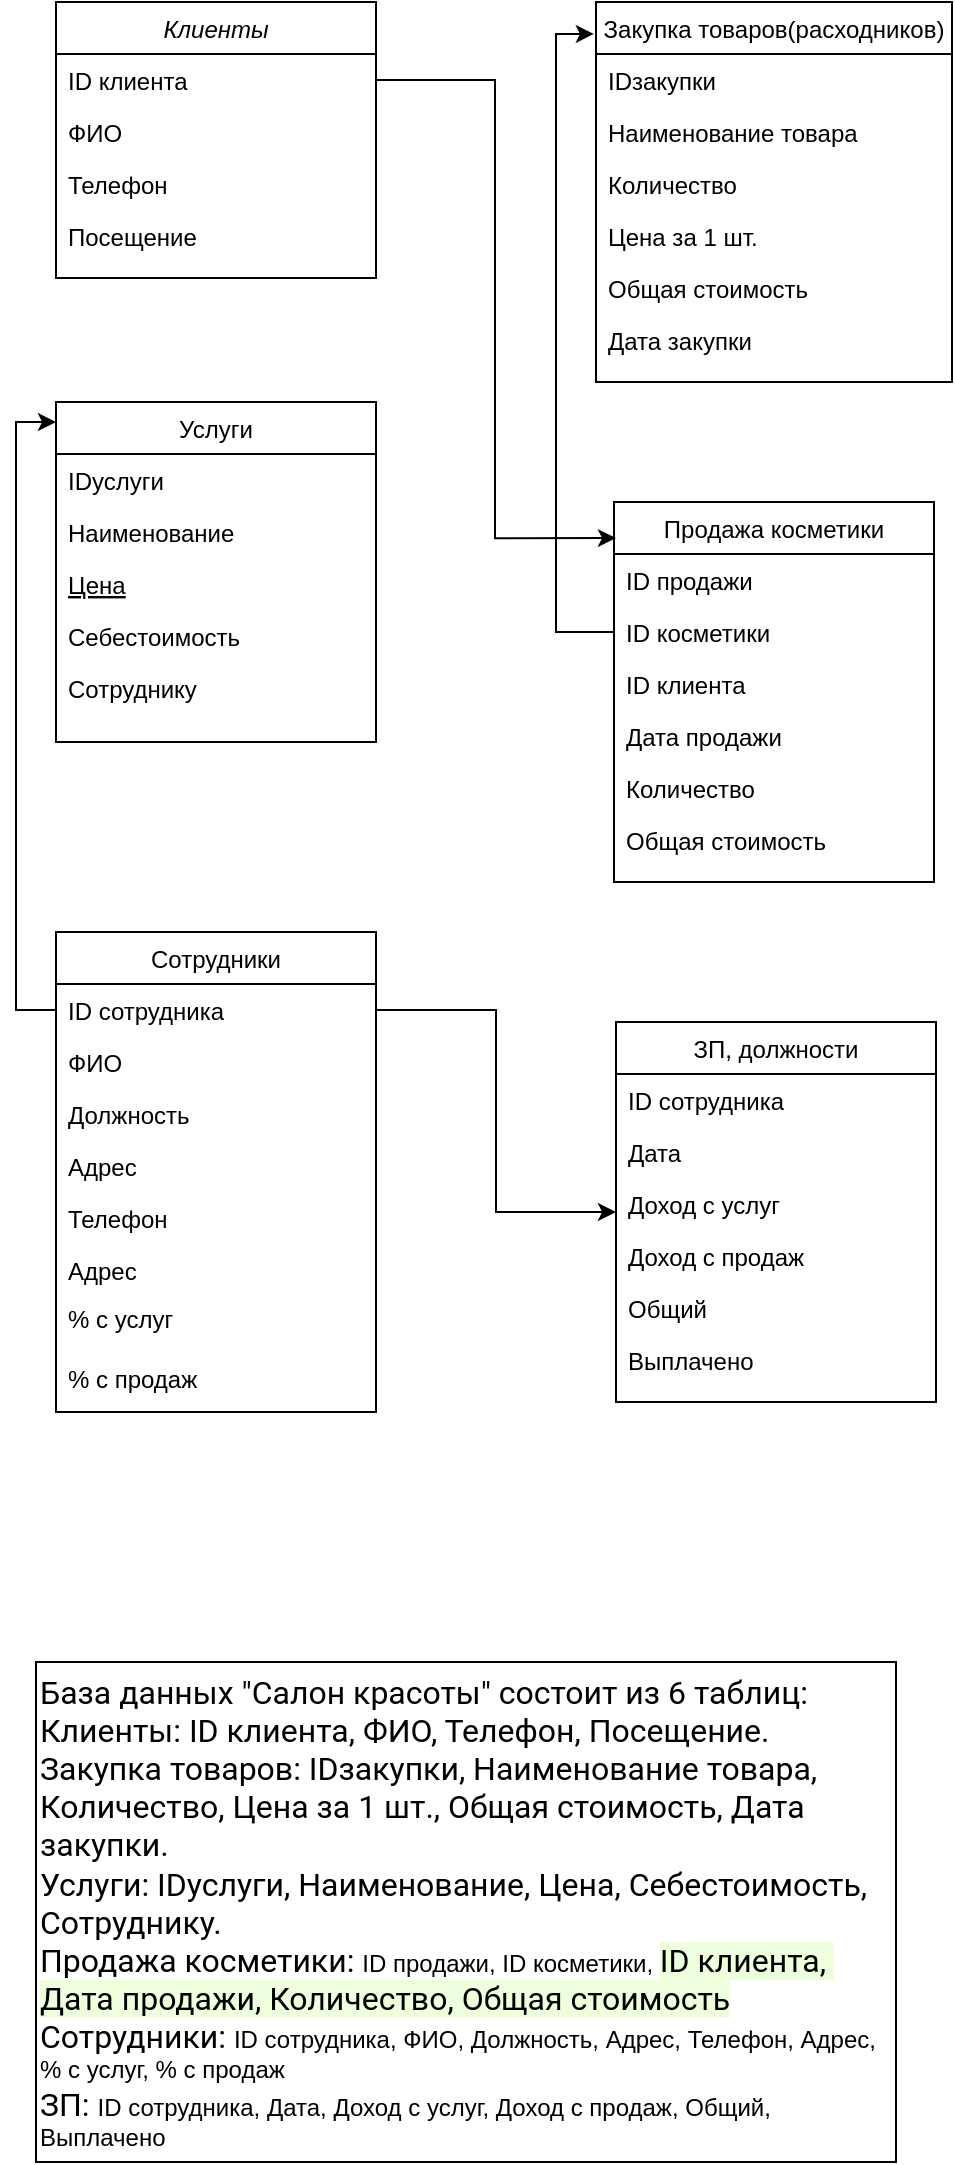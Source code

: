 <mxfile version="24.8.3">
  <diagram id="C5RBs43oDa-KdzZeNtuy" name="Page-1">
    <mxGraphModel dx="1878" dy="825" grid="1" gridSize="10" guides="1" tooltips="1" connect="1" arrows="1" fold="1" page="1" pageScale="1" pageWidth="827" pageHeight="1169" math="0" shadow="0">
      <root>
        <mxCell id="WIyWlLk6GJQsqaUBKTNV-0" />
        <mxCell id="WIyWlLk6GJQsqaUBKTNV-1" parent="WIyWlLk6GJQsqaUBKTNV-0" />
        <mxCell id="zkfFHV4jXpPFQw0GAbJ--0" value="Клиенты" style="swimlane;fontStyle=2;align=center;verticalAlign=top;childLayout=stackLayout;horizontal=1;startSize=26;horizontalStack=0;resizeParent=1;resizeLast=0;collapsible=1;marginBottom=0;rounded=0;shadow=0;strokeWidth=1;" parent="WIyWlLk6GJQsqaUBKTNV-1" vertex="1">
          <mxGeometry x="220" y="120" width="160" height="138" as="geometry">
            <mxRectangle x="230" y="140" width="160" height="26" as="alternateBounds" />
          </mxGeometry>
        </mxCell>
        <mxCell id="zkfFHV4jXpPFQw0GAbJ--1" value="ID клиента" style="text;align=left;verticalAlign=top;spacingLeft=4;spacingRight=4;overflow=hidden;rotatable=0;points=[[0,0.5],[1,0.5]];portConstraint=eastwest;" parent="zkfFHV4jXpPFQw0GAbJ--0" vertex="1">
          <mxGeometry y="26" width="160" height="26" as="geometry" />
        </mxCell>
        <mxCell id="zkfFHV4jXpPFQw0GAbJ--2" value="ФИО" style="text;align=left;verticalAlign=top;spacingLeft=4;spacingRight=4;overflow=hidden;rotatable=0;points=[[0,0.5],[1,0.5]];portConstraint=eastwest;rounded=0;shadow=0;html=0;" parent="zkfFHV4jXpPFQw0GAbJ--0" vertex="1">
          <mxGeometry y="52" width="160" height="26" as="geometry" />
        </mxCell>
        <mxCell id="zkfFHV4jXpPFQw0GAbJ--3" value="Телефон" style="text;align=left;verticalAlign=top;spacingLeft=4;spacingRight=4;overflow=hidden;rotatable=0;points=[[0,0.5],[1,0.5]];portConstraint=eastwest;rounded=0;shadow=0;html=0;" parent="zkfFHV4jXpPFQw0GAbJ--0" vertex="1">
          <mxGeometry y="78" width="160" height="26" as="geometry" />
        </mxCell>
        <mxCell id="zkfFHV4jXpPFQw0GAbJ--5" value="Посещение" style="text;align=left;verticalAlign=top;spacingLeft=4;spacingRight=4;overflow=hidden;rotatable=0;points=[[0,0.5],[1,0.5]];portConstraint=eastwest;" parent="zkfFHV4jXpPFQw0GAbJ--0" vertex="1">
          <mxGeometry y="104" width="160" height="26" as="geometry" />
        </mxCell>
        <mxCell id="zkfFHV4jXpPFQw0GAbJ--6" value="Услуги" style="swimlane;fontStyle=0;align=center;verticalAlign=top;childLayout=stackLayout;horizontal=1;startSize=26;horizontalStack=0;resizeParent=1;resizeLast=0;collapsible=1;marginBottom=0;rounded=0;shadow=0;strokeWidth=1;" parent="WIyWlLk6GJQsqaUBKTNV-1" vertex="1">
          <mxGeometry x="220" y="320" width="160" height="170" as="geometry">
            <mxRectangle x="130" y="380" width="160" height="26" as="alternateBounds" />
          </mxGeometry>
        </mxCell>
        <mxCell id="zkfFHV4jXpPFQw0GAbJ--7" value=" IDуслуги " style="text;align=left;verticalAlign=top;spacingLeft=4;spacingRight=4;overflow=hidden;rotatable=0;points=[[0,0.5],[1,0.5]];portConstraint=eastwest;" parent="zkfFHV4jXpPFQw0GAbJ--6" vertex="1">
          <mxGeometry y="26" width="160" height="26" as="geometry" />
        </mxCell>
        <mxCell id="zkfFHV4jXpPFQw0GAbJ--8" value="Наименование" style="text;align=left;verticalAlign=top;spacingLeft=4;spacingRight=4;overflow=hidden;rotatable=0;points=[[0,0.5],[1,0.5]];portConstraint=eastwest;rounded=0;shadow=0;html=0;" parent="zkfFHV4jXpPFQw0GAbJ--6" vertex="1">
          <mxGeometry y="52" width="160" height="26" as="geometry" />
        </mxCell>
        <mxCell id="zkfFHV4jXpPFQw0GAbJ--10" value="Цена" style="text;align=left;verticalAlign=top;spacingLeft=4;spacingRight=4;overflow=hidden;rotatable=0;points=[[0,0.5],[1,0.5]];portConstraint=eastwest;fontStyle=4" parent="zkfFHV4jXpPFQw0GAbJ--6" vertex="1">
          <mxGeometry y="78" width="160" height="26" as="geometry" />
        </mxCell>
        <mxCell id="zkfFHV4jXpPFQw0GAbJ--11" value="Себестоимость" style="text;align=left;verticalAlign=top;spacingLeft=4;spacingRight=4;overflow=hidden;rotatable=0;points=[[0,0.5],[1,0.5]];portConstraint=eastwest;" parent="zkfFHV4jXpPFQw0GAbJ--6" vertex="1">
          <mxGeometry y="104" width="160" height="26" as="geometry" />
        </mxCell>
        <mxCell id="5K9s2mshhKv9uDyHxRVa-4" value="Сотруднику" style="text;align=left;verticalAlign=top;spacingLeft=4;spacingRight=4;overflow=hidden;rotatable=0;points=[[0,0.5],[1,0.5]];portConstraint=eastwest;" vertex="1" parent="zkfFHV4jXpPFQw0GAbJ--6">
          <mxGeometry y="130" width="160" height="26" as="geometry" />
        </mxCell>
        <mxCell id="zkfFHV4jXpPFQw0GAbJ--13" value="Продажа косметики" style="swimlane;fontStyle=0;align=center;verticalAlign=top;childLayout=stackLayout;horizontal=1;startSize=26;horizontalStack=0;resizeParent=1;resizeLast=0;collapsible=1;marginBottom=0;rounded=0;shadow=0;strokeWidth=1;" parent="WIyWlLk6GJQsqaUBKTNV-1" vertex="1">
          <mxGeometry x="499" y="370" width="160" height="190" as="geometry">
            <mxRectangle x="340" y="380" width="170" height="26" as="alternateBounds" />
          </mxGeometry>
        </mxCell>
        <mxCell id="zkfFHV4jXpPFQw0GAbJ--14" value="ID продажи" style="text;align=left;verticalAlign=top;spacingLeft=4;spacingRight=4;overflow=hidden;rotatable=0;points=[[0,0.5],[1,0.5]];portConstraint=eastwest;" parent="zkfFHV4jXpPFQw0GAbJ--13" vertex="1">
          <mxGeometry y="26" width="160" height="26" as="geometry" />
        </mxCell>
        <mxCell id="5K9s2mshhKv9uDyHxRVa-5" value="ID косметики&#xa;" style="text;align=left;verticalAlign=top;spacingLeft=4;spacingRight=4;overflow=hidden;rotatable=0;points=[[0,0.5],[1,0.5]];portConstraint=eastwest;" vertex="1" parent="zkfFHV4jXpPFQw0GAbJ--13">
          <mxGeometry y="52" width="160" height="26" as="geometry" />
        </mxCell>
        <mxCell id="5K9s2mshhKv9uDyHxRVa-7" value="ID клиента" style="text;align=left;verticalAlign=top;spacingLeft=4;spacingRight=4;overflow=hidden;rotatable=0;points=[[0,0.5],[1,0.5]];portConstraint=eastwest;" vertex="1" parent="zkfFHV4jXpPFQw0GAbJ--13">
          <mxGeometry y="78" width="160" height="26" as="geometry" />
        </mxCell>
        <mxCell id="5K9s2mshhKv9uDyHxRVa-8" value="Дата продажи" style="text;align=left;verticalAlign=top;spacingLeft=4;spacingRight=4;overflow=hidden;rotatable=0;points=[[0,0.5],[1,0.5]];portConstraint=eastwest;" vertex="1" parent="zkfFHV4jXpPFQw0GAbJ--13">
          <mxGeometry y="104" width="160" height="26" as="geometry" />
        </mxCell>
        <mxCell id="5K9s2mshhKv9uDyHxRVa-9" value="Количество" style="text;align=left;verticalAlign=top;spacingLeft=4;spacingRight=4;overflow=hidden;rotatable=0;points=[[0,0.5],[1,0.5]];portConstraint=eastwest;" vertex="1" parent="zkfFHV4jXpPFQw0GAbJ--13">
          <mxGeometry y="130" width="160" height="26" as="geometry" />
        </mxCell>
        <mxCell id="5K9s2mshhKv9uDyHxRVa-11" value="Общая стоимость" style="text;align=left;verticalAlign=top;spacingLeft=4;spacingRight=4;overflow=hidden;rotatable=0;points=[[0,0.5],[1,0.5]];portConstraint=eastwest;" vertex="1" parent="zkfFHV4jXpPFQw0GAbJ--13">
          <mxGeometry y="156" width="160" height="26" as="geometry" />
        </mxCell>
        <mxCell id="zkfFHV4jXpPFQw0GAbJ--17" value="Закупка товаров(расходников)" style="swimlane;fontStyle=0;align=center;verticalAlign=top;childLayout=stackLayout;horizontal=1;startSize=26;horizontalStack=0;resizeParent=1;resizeLast=0;collapsible=1;marginBottom=0;rounded=0;shadow=0;strokeWidth=1;" parent="WIyWlLk6GJQsqaUBKTNV-1" vertex="1">
          <mxGeometry x="490" y="120" width="178" height="190" as="geometry">
            <mxRectangle x="550" y="140" width="160" height="26" as="alternateBounds" />
          </mxGeometry>
        </mxCell>
        <mxCell id="zkfFHV4jXpPFQw0GAbJ--19" value=" IDзакупки " style="text;align=left;verticalAlign=top;spacingLeft=4;spacingRight=4;overflow=hidden;rotatable=0;points=[[0,0.5],[1,0.5]];portConstraint=eastwest;rounded=0;shadow=0;html=0;" parent="zkfFHV4jXpPFQw0GAbJ--17" vertex="1">
          <mxGeometry y="26" width="178" height="26" as="geometry" />
        </mxCell>
        <mxCell id="zkfFHV4jXpPFQw0GAbJ--20" value="Наименование товара" style="text;align=left;verticalAlign=top;spacingLeft=4;spacingRight=4;overflow=hidden;rotatable=0;points=[[0,0.5],[1,0.5]];portConstraint=eastwest;rounded=0;shadow=0;html=0;" parent="zkfFHV4jXpPFQw0GAbJ--17" vertex="1">
          <mxGeometry y="52" width="178" height="26" as="geometry" />
        </mxCell>
        <mxCell id="zkfFHV4jXpPFQw0GAbJ--21" value="Количество" style="text;align=left;verticalAlign=top;spacingLeft=4;spacingRight=4;overflow=hidden;rotatable=0;points=[[0,0.5],[1,0.5]];portConstraint=eastwest;rounded=0;shadow=0;html=0;" parent="zkfFHV4jXpPFQw0GAbJ--17" vertex="1">
          <mxGeometry y="78" width="178" height="26" as="geometry" />
        </mxCell>
        <mxCell id="zkfFHV4jXpPFQw0GAbJ--22" value="Цена за 1 шт." style="text;align=left;verticalAlign=top;spacingLeft=4;spacingRight=4;overflow=hidden;rotatable=0;points=[[0,0.5],[1,0.5]];portConstraint=eastwest;rounded=0;shadow=0;html=0;" parent="zkfFHV4jXpPFQw0GAbJ--17" vertex="1">
          <mxGeometry y="104" width="178" height="26" as="geometry" />
        </mxCell>
        <mxCell id="zkfFHV4jXpPFQw0GAbJ--24" value="Общая стоимость" style="text;align=left;verticalAlign=top;spacingLeft=4;spacingRight=4;overflow=hidden;rotatable=0;points=[[0,0.5],[1,0.5]];portConstraint=eastwest;" parent="zkfFHV4jXpPFQw0GAbJ--17" vertex="1">
          <mxGeometry y="130" width="178" height="26" as="geometry" />
        </mxCell>
        <mxCell id="zkfFHV4jXpPFQw0GAbJ--25" value="Дата закупки" style="text;align=left;verticalAlign=top;spacingLeft=4;spacingRight=4;overflow=hidden;rotatable=0;points=[[0,0.5],[1,0.5]];portConstraint=eastwest;" parent="zkfFHV4jXpPFQw0GAbJ--17" vertex="1">
          <mxGeometry y="156" width="178" height="26" as="geometry" />
        </mxCell>
        <mxCell id="5K9s2mshhKv9uDyHxRVa-17" value="Сотрудники" style="swimlane;fontStyle=0;align=center;verticalAlign=top;childLayout=stackLayout;horizontal=1;startSize=26;horizontalStack=0;resizeParent=1;resizeLast=0;collapsible=1;marginBottom=0;rounded=0;shadow=0;strokeWidth=1;" vertex="1" parent="WIyWlLk6GJQsqaUBKTNV-1">
          <mxGeometry x="220" y="585" width="160" height="240" as="geometry">
            <mxRectangle x="340" y="380" width="170" height="26" as="alternateBounds" />
          </mxGeometry>
        </mxCell>
        <mxCell id="5K9s2mshhKv9uDyHxRVa-18" value="ID сотрудника" style="text;align=left;verticalAlign=top;spacingLeft=4;spacingRight=4;overflow=hidden;rotatable=0;points=[[0,0.5],[1,0.5]];portConstraint=eastwest;" vertex="1" parent="5K9s2mshhKv9uDyHxRVa-17">
          <mxGeometry y="26" width="160" height="26" as="geometry" />
        </mxCell>
        <mxCell id="5K9s2mshhKv9uDyHxRVa-19" value="ФИО" style="text;align=left;verticalAlign=top;spacingLeft=4;spacingRight=4;overflow=hidden;rotatable=0;points=[[0,0.5],[1,0.5]];portConstraint=eastwest;" vertex="1" parent="5K9s2mshhKv9uDyHxRVa-17">
          <mxGeometry y="52" width="160" height="26" as="geometry" />
        </mxCell>
        <mxCell id="5K9s2mshhKv9uDyHxRVa-20" value="Должность" style="text;align=left;verticalAlign=top;spacingLeft=4;spacingRight=4;overflow=hidden;rotatable=0;points=[[0,0.5],[1,0.5]];portConstraint=eastwest;" vertex="1" parent="5K9s2mshhKv9uDyHxRVa-17">
          <mxGeometry y="78" width="160" height="26" as="geometry" />
        </mxCell>
        <mxCell id="5K9s2mshhKv9uDyHxRVa-22" value="Адрес" style="text;align=left;verticalAlign=top;spacingLeft=4;spacingRight=4;overflow=hidden;rotatable=0;points=[[0,0.5],[1,0.5]];portConstraint=eastwest;" vertex="1" parent="5K9s2mshhKv9uDyHxRVa-17">
          <mxGeometry y="104" width="160" height="26" as="geometry" />
        </mxCell>
        <mxCell id="5K9s2mshhKv9uDyHxRVa-23" value="Телефон" style="text;align=left;verticalAlign=top;spacingLeft=4;spacingRight=4;overflow=hidden;rotatable=0;points=[[0,0.5],[1,0.5]];portConstraint=eastwest;" vertex="1" parent="5K9s2mshhKv9uDyHxRVa-17">
          <mxGeometry y="130" width="160" height="26" as="geometry" />
        </mxCell>
        <mxCell id="5K9s2mshhKv9uDyHxRVa-26" value="Адрес" style="text;align=left;verticalAlign=top;spacingLeft=4;spacingRight=4;overflow=hidden;rotatable=0;points=[[0,0.5],[1,0.5]];portConstraint=eastwest;" vertex="1" parent="5K9s2mshhKv9uDyHxRVa-17">
          <mxGeometry y="156" width="160" height="24" as="geometry" />
        </mxCell>
        <mxCell id="5K9s2mshhKv9uDyHxRVa-27" value="% с услуг" style="text;align=left;verticalAlign=top;spacingLeft=4;spacingRight=4;overflow=hidden;rotatable=0;points=[[0,0.5],[1,0.5]];portConstraint=eastwest;" vertex="1" parent="5K9s2mshhKv9uDyHxRVa-17">
          <mxGeometry y="180" width="160" height="30" as="geometry" />
        </mxCell>
        <mxCell id="5K9s2mshhKv9uDyHxRVa-28" value="% с продаж" style="text;align=left;verticalAlign=top;spacingLeft=4;spacingRight=4;overflow=hidden;rotatable=0;points=[[0,0.5],[1,0.5]];portConstraint=eastwest;" vertex="1" parent="5K9s2mshhKv9uDyHxRVa-17">
          <mxGeometry y="210" width="160" height="30" as="geometry" />
        </mxCell>
        <mxCell id="5K9s2mshhKv9uDyHxRVa-30" value="ЗП, должности" style="swimlane;fontStyle=0;align=center;verticalAlign=top;childLayout=stackLayout;horizontal=1;startSize=26;horizontalStack=0;resizeParent=1;resizeLast=0;collapsible=1;marginBottom=0;rounded=0;shadow=0;strokeWidth=1;" vertex="1" parent="WIyWlLk6GJQsqaUBKTNV-1">
          <mxGeometry x="500" y="630" width="160" height="190" as="geometry">
            <mxRectangle x="340" y="380" width="170" height="26" as="alternateBounds" />
          </mxGeometry>
        </mxCell>
        <mxCell id="5K9s2mshhKv9uDyHxRVa-31" value="ID сотрудника" style="text;align=left;verticalAlign=top;spacingLeft=4;spacingRight=4;overflow=hidden;rotatable=0;points=[[0,0.5],[1,0.5]];portConstraint=eastwest;" vertex="1" parent="5K9s2mshhKv9uDyHxRVa-30">
          <mxGeometry y="26" width="160" height="26" as="geometry" />
        </mxCell>
        <mxCell id="5K9s2mshhKv9uDyHxRVa-32" value="Дата" style="text;align=left;verticalAlign=top;spacingLeft=4;spacingRight=4;overflow=hidden;rotatable=0;points=[[0,0.5],[1,0.5]];portConstraint=eastwest;" vertex="1" parent="5K9s2mshhKv9uDyHxRVa-30">
          <mxGeometry y="52" width="160" height="26" as="geometry" />
        </mxCell>
        <mxCell id="5K9s2mshhKv9uDyHxRVa-33" value="Доход с услуг" style="text;align=left;verticalAlign=top;spacingLeft=4;spacingRight=4;overflow=hidden;rotatable=0;points=[[0,0.5],[1,0.5]];portConstraint=eastwest;" vertex="1" parent="5K9s2mshhKv9uDyHxRVa-30">
          <mxGeometry y="78" width="160" height="26" as="geometry" />
        </mxCell>
        <mxCell id="5K9s2mshhKv9uDyHxRVa-34" value="Доход с продаж" style="text;align=left;verticalAlign=top;spacingLeft=4;spacingRight=4;overflow=hidden;rotatable=0;points=[[0,0.5],[1,0.5]];portConstraint=eastwest;" vertex="1" parent="5K9s2mshhKv9uDyHxRVa-30">
          <mxGeometry y="104" width="160" height="26" as="geometry" />
        </mxCell>
        <mxCell id="5K9s2mshhKv9uDyHxRVa-35" value="Общий" style="text;align=left;verticalAlign=top;spacingLeft=4;spacingRight=4;overflow=hidden;rotatable=0;points=[[0,0.5],[1,0.5]];portConstraint=eastwest;" vertex="1" parent="5K9s2mshhKv9uDyHxRVa-30">
          <mxGeometry y="130" width="160" height="26" as="geometry" />
        </mxCell>
        <mxCell id="5K9s2mshhKv9uDyHxRVa-36" value="Выплачено" style="text;align=left;verticalAlign=top;spacingLeft=4;spacingRight=4;overflow=hidden;rotatable=0;points=[[0,0.5],[1,0.5]];portConstraint=eastwest;" vertex="1" parent="5K9s2mshhKv9uDyHxRVa-30">
          <mxGeometry y="156" width="160" height="26" as="geometry" />
        </mxCell>
        <mxCell id="5K9s2mshhKv9uDyHxRVa-37" value="&lt;span style=&quot;font-family: Roboto, -apple-system, BlinkMacSystemFont, &amp;quot;Apple Color Emoji&amp;quot;, &amp;quot;Segoe UI&amp;quot;, Oxygen, Ubuntu, Cantarell, &amp;quot;Fira Sans&amp;quot;, &amp;quot;Droid Sans&amp;quot;, &amp;quot;Helvetica Neue&amp;quot;, sans-serif; font-size: 16px; caret-color: rgb(0, 0, 0); white-space-collapse: preserve; background-color: rgb(255, 255, 255);&quot;&gt;База данных &quot;Салон красоты&quot; состоит из 6 таблиц: Клиенты: ID клиента, ФИО, Телефон, Посещение. &lt;/span&gt;&lt;div&gt;&lt;span style=&quot;font-family: Roboto, -apple-system, BlinkMacSystemFont, &amp;quot;Apple Color Emoji&amp;quot;, &amp;quot;Segoe UI&amp;quot;, Oxygen, Ubuntu, Cantarell, &amp;quot;Fira Sans&amp;quot;, &amp;quot;Droid Sans&amp;quot;, &amp;quot;Helvetica Neue&amp;quot;, sans-serif; font-size: 16px; caret-color: rgb(0, 0, 0); white-space-collapse: preserve; background-color: rgb(255, 255, 255);&quot;&gt;Закупка товаров: IDзакупки, Наименование товара, Количество, Цена за 1 шт., Общая стоимость, Дата закупки. &lt;/span&gt;&lt;/div&gt;&lt;div&gt;&lt;span style=&quot;font-family: Roboto, -apple-system, BlinkMacSystemFont, &amp;quot;Apple Color Emoji&amp;quot;, &amp;quot;Segoe UI&amp;quot;, Oxygen, Ubuntu, Cantarell, &amp;quot;Fira Sans&amp;quot;, &amp;quot;Droid Sans&amp;quot;, &amp;quot;Helvetica Neue&amp;quot;, sans-serif; font-size: 16px; caret-color: rgb(0, 0, 0); white-space-collapse: preserve; background-color: rgb(255, 255, 255);&quot;&gt;Услуги: &lt;/span&gt;&lt;span style=&quot;font-family: Roboto, -apple-system, BlinkMacSystemFont, &amp;quot;Apple Color Emoji&amp;quot;, &amp;quot;Segoe UI&amp;quot;, Oxygen, Ubuntu, Cantarell, &amp;quot;Fira Sans&amp;quot;, &amp;quot;Droid Sans&amp;quot;, &amp;quot;Helvetica Neue&amp;quot;, sans-serif; font-size: 16px; caret-color: rgb(0, 0, 0); white-space-collapse: preserve; background-color: rgb(255, 255, 255);&quot;&gt;IDуслуги, &lt;/span&gt;&lt;span style=&quot;font-family: Roboto, -apple-system, BlinkMacSystemFont, &amp;quot;Apple Color Emoji&amp;quot;, &amp;quot;Segoe UI&amp;quot;, Oxygen, Ubuntu, Cantarell, &amp;quot;Fira Sans&amp;quot;, &amp;quot;Droid Sans&amp;quot;, &amp;quot;Helvetica Neue&amp;quot;, sans-serif; font-size: 16px; caret-color: rgb(0, 0, 0); white-space-collapse: preserve; background-color: rgb(255, 255, 255);&quot;&gt;Наименование, Цена, Себестоимость, Сотруднику. &lt;/span&gt;&lt;/div&gt;&lt;div&gt;&lt;span style=&quot;font-family: Roboto, -apple-system, BlinkMacSystemFont, &amp;quot;Apple Color Emoji&amp;quot;, &amp;quot;Segoe UI&amp;quot;, Oxygen, Ubuntu, Cantarell, &amp;quot;Fira Sans&amp;quot;, &amp;quot;Droid Sans&amp;quot;, &amp;quot;Helvetica Neue&amp;quot;, sans-serif; font-size: 16px; caret-color: rgb(0, 0, 0); white-space-collapse: preserve; background-color: rgb(255, 255, 255);&quot;&gt;Продажа косметики: &lt;/span&gt;&lt;span style=&quot;text-wrap-mode: nowrap; background-color: initial;&quot;&gt;ID продажи,&amp;nbsp;&lt;/span&gt;&lt;span style=&quot;background-color: initial;&quot;&gt;ID косметики,&amp;nbsp;&lt;/span&gt;&lt;span style=&quot;background-color: rgb(238, 255, 222); font-family: Roboto, -apple-system, BlinkMacSystemFont, &amp;quot;Apple Color Emoji&amp;quot;, &amp;quot;Segoe UI&amp;quot;, Oxygen, Ubuntu, Cantarell, &amp;quot;Fira Sans&amp;quot;, &amp;quot;Droid Sans&amp;quot;, &amp;quot;Helvetica Neue&amp;quot;, sans-serif; font-size: 16px; white-space-collapse: preserve;&quot;&gt;ID клиента, &lt;/span&gt;&lt;span style=&quot;white-space-collapse: preserve; font-family: Roboto, -apple-system, BlinkMacSystemFont, &amp;quot;Apple Color Emoji&amp;quot;, &amp;quot;Segoe UI&amp;quot;, Oxygen, Ubuntu, Cantarell, &amp;quot;Fira Sans&amp;quot;, &amp;quot;Droid Sans&amp;quot;, &amp;quot;Helvetica Neue&amp;quot;, sans-serif; font-size: 16px; background-color: rgb(238, 255, 222);&quot;&gt;Дата продажи, &lt;/span&gt;&lt;span style=&quot;white-space-collapse: preserve; font-family: Roboto, -apple-system, BlinkMacSystemFont, &amp;quot;Apple Color Emoji&amp;quot;, &amp;quot;Segoe UI&amp;quot;, Oxygen, Ubuntu, Cantarell, &amp;quot;Fira Sans&amp;quot;, &amp;quot;Droid Sans&amp;quot;, &amp;quot;Helvetica Neue&amp;quot;, sans-serif; font-size: 16px; background-color: rgb(238, 255, 222);&quot;&gt;Количество, &lt;/span&gt;&lt;span style=&quot;white-space-collapse: preserve; font-family: Roboto, -apple-system, BlinkMacSystemFont, &amp;quot;Apple Color Emoji&amp;quot;, &amp;quot;Segoe UI&amp;quot;, Oxygen, Ubuntu, Cantarell, &amp;quot;Fira Sans&amp;quot;, &amp;quot;Droid Sans&amp;quot;, &amp;quot;Helvetica Neue&amp;quot;, sans-serif; font-size: 16px; background-color: rgb(238, 255, 222);&quot;&gt;Общая стоимость&lt;/span&gt;&lt;/div&gt;&lt;div&gt;&lt;span style=&quot;font-family: Roboto, -apple-system, BlinkMacSystemFont, &amp;quot;Apple Color Emoji&amp;quot;, &amp;quot;Segoe UI&amp;quot;, Oxygen, Ubuntu, Cantarell, &amp;quot;Fira Sans&amp;quot;, &amp;quot;Droid Sans&amp;quot;, &amp;quot;Helvetica Neue&amp;quot;, sans-serif; font-size: 16px; caret-color: rgb(0, 0, 0); white-space-collapse: preserve; background-color: rgb(255, 255, 255);&quot;&gt;Сотрудники: &lt;/span&gt;&lt;span style=&quot;background-color: initial;&quot;&gt;ID сотрудника,&amp;nbsp;&lt;/span&gt;&lt;span style=&quot;background-color: initial;&quot;&gt;ФИО, &lt;/span&gt;&lt;span style=&quot;background-color: initial;&quot;&gt;Должность, &lt;/span&gt;&lt;span style=&quot;background-color: initial;&quot;&gt;Адрес, &lt;/span&gt;&lt;span style=&quot;background-color: initial;&quot;&gt;Телефон, &lt;/span&gt;&lt;span style=&quot;background-color: initial;&quot;&gt;Адрес, &lt;/span&gt;&lt;span style=&quot;background-color: initial;&quot;&gt;% с услуг, &lt;/span&gt;&lt;span style=&quot;background-color: initial;&quot;&gt;% с продаж&lt;/span&gt;&lt;/div&gt;&lt;div&gt;&lt;span style=&quot;font-family: Roboto, -apple-system, BlinkMacSystemFont, &amp;quot;Apple Color Emoji&amp;quot;, &amp;quot;Segoe UI&amp;quot;, Oxygen, Ubuntu, Cantarell, &amp;quot;Fira Sans&amp;quot;, &amp;quot;Droid Sans&amp;quot;, &amp;quot;Helvetica Neue&amp;quot;, sans-serif; font-size: 16px; caret-color: rgb(0, 0, 0); white-space-collapse: preserve; background-color: rgb(255, 255, 255);&quot;&gt;ЗП: &lt;/span&gt;&lt;span style=&quot;background-color: initial;&quot;&gt;ID сотрудника,&amp;nbsp;&lt;/span&gt;&lt;span style=&quot;background-color: initial;&quot;&gt;Дата, &lt;/span&gt;&lt;span style=&quot;background-color: initial;&quot;&gt;Доход с услуг, &lt;/span&gt;&lt;span style=&quot;background-color: initial;&quot;&gt;Доход с продаж, &lt;/span&gt;&lt;span style=&quot;background-color: initial;&quot;&gt;Общий, Выплачено&lt;/span&gt;&lt;/div&gt;" style="rounded=0;whiteSpace=wrap;html=1;align=left;" vertex="1" parent="WIyWlLk6GJQsqaUBKTNV-1">
          <mxGeometry x="210" y="950" width="430" height="250" as="geometry" />
        </mxCell>
        <mxCell id="5K9s2mshhKv9uDyHxRVa-43" style="edgeStyle=orthogonalEdgeStyle;rounded=0;orthogonalLoop=1;jettySize=auto;html=1;entryX=0.006;entryY=0.095;entryDx=0;entryDy=0;entryPerimeter=0;" edge="1" parent="WIyWlLk6GJQsqaUBKTNV-1" source="zkfFHV4jXpPFQw0GAbJ--1" target="zkfFHV4jXpPFQw0GAbJ--13">
          <mxGeometry relative="1" as="geometry" />
        </mxCell>
        <mxCell id="5K9s2mshhKv9uDyHxRVa-44" style="edgeStyle=orthogonalEdgeStyle;rounded=0;orthogonalLoop=1;jettySize=auto;html=1;entryX=0;entryY=0.059;entryDx=0;entryDy=0;entryPerimeter=0;" edge="1" parent="WIyWlLk6GJQsqaUBKTNV-1" source="5K9s2mshhKv9uDyHxRVa-18" target="zkfFHV4jXpPFQw0GAbJ--6">
          <mxGeometry relative="1" as="geometry" />
        </mxCell>
        <mxCell id="5K9s2mshhKv9uDyHxRVa-45" style="edgeStyle=orthogonalEdgeStyle;rounded=0;orthogonalLoop=1;jettySize=auto;html=1;exitX=1;exitY=0.5;exitDx=0;exitDy=0;" edge="1" parent="WIyWlLk6GJQsqaUBKTNV-1" source="5K9s2mshhKv9uDyHxRVa-18" target="5K9s2mshhKv9uDyHxRVa-30">
          <mxGeometry relative="1" as="geometry" />
        </mxCell>
        <mxCell id="5K9s2mshhKv9uDyHxRVa-47" style="edgeStyle=orthogonalEdgeStyle;rounded=0;orthogonalLoop=1;jettySize=auto;html=1;entryX=-0.006;entryY=0.084;entryDx=0;entryDy=0;entryPerimeter=0;" edge="1" parent="WIyWlLk6GJQsqaUBKTNV-1" source="5K9s2mshhKv9uDyHxRVa-5" target="zkfFHV4jXpPFQw0GAbJ--17">
          <mxGeometry relative="1" as="geometry">
            <Array as="points">
              <mxPoint x="470" y="435" />
              <mxPoint x="470" y="136" />
            </Array>
          </mxGeometry>
        </mxCell>
      </root>
    </mxGraphModel>
  </diagram>
</mxfile>
